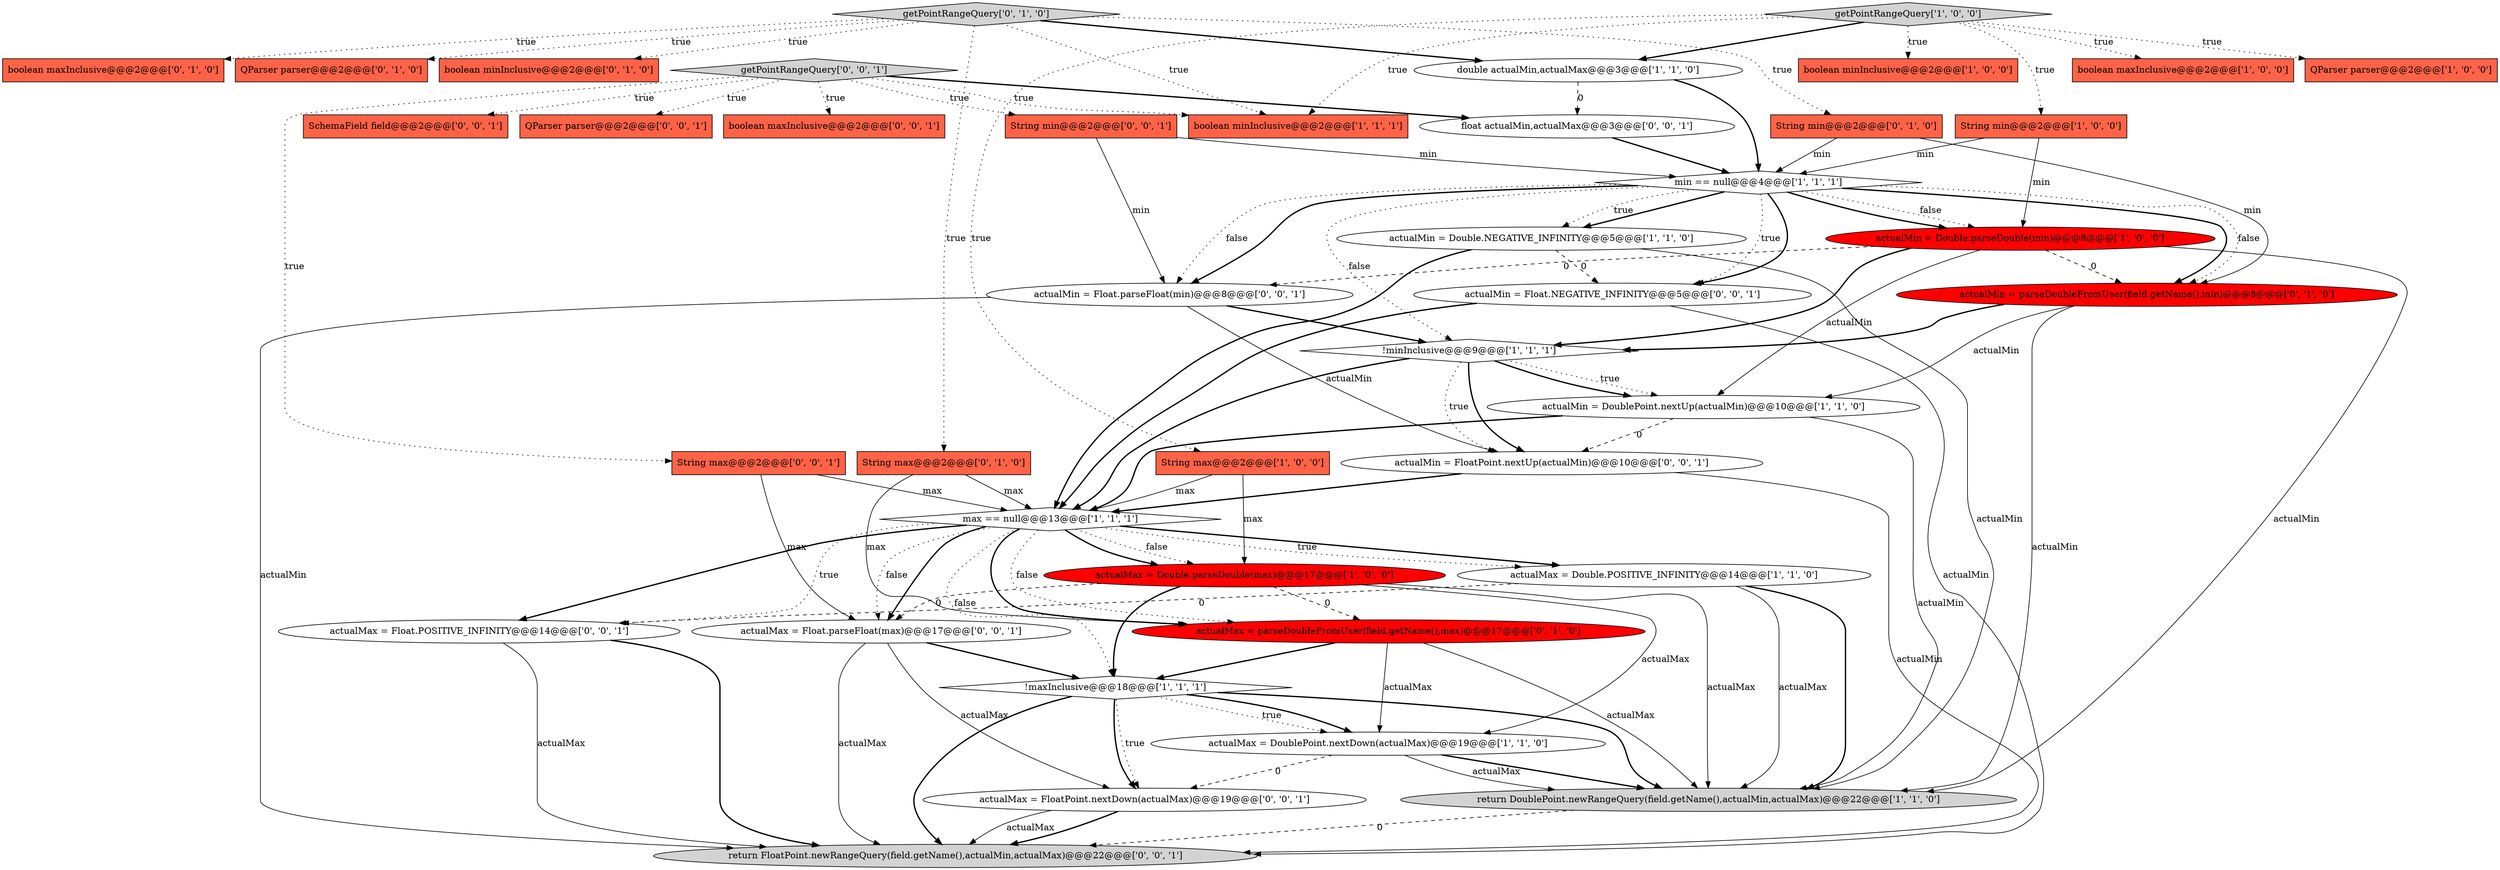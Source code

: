 digraph {
2 [style = filled, label = "return DoublePoint.newRangeQuery(field.getName(),actualMin,actualMax)@@@22@@@['1', '1', '0']", fillcolor = lightgray, shape = ellipse image = "AAA0AAABBB1BBB"];
36 [style = filled, label = "actualMin = Float.parseFloat(min)@@@8@@@['0', '0', '1']", fillcolor = white, shape = ellipse image = "AAA0AAABBB3BBB"];
5 [style = filled, label = "actualMax = Double.parseDouble(max)@@@17@@@['1', '0', '0']", fillcolor = red, shape = ellipse image = "AAA1AAABBB1BBB"];
7 [style = filled, label = "min == null@@@4@@@['1', '1', '1']", fillcolor = white, shape = diamond image = "AAA0AAABBB1BBB"];
19 [style = filled, label = "actualMin = parseDoubleFromUser(field.getName(),min)@@@8@@@['0', '1', '0']", fillcolor = red, shape = ellipse image = "AAA1AAABBB2BBB"];
40 [style = filled, label = "actualMin = FloatPoint.nextUp(actualMin)@@@10@@@['0', '0', '1']", fillcolor = white, shape = ellipse image = "AAA0AAABBB3BBB"];
32 [style = filled, label = "QParser parser@@@2@@@['0', '0', '1']", fillcolor = tomato, shape = box image = "AAA0AAABBB3BBB"];
25 [style = filled, label = "actualMax = parseDoubleFromUser(field.getName(),max)@@@17@@@['0', '1', '0']", fillcolor = red, shape = ellipse image = "AAA1AAABBB2BBB"];
34 [style = filled, label = "actualMin = Float.NEGATIVE_INFINITY@@@5@@@['0', '0', '1']", fillcolor = white, shape = ellipse image = "AAA0AAABBB3BBB"];
0 [style = filled, label = "boolean minInclusive@@@2@@@['1', '0', '0']", fillcolor = tomato, shape = box image = "AAA0AAABBB1BBB"];
4 [style = filled, label = "String max@@@2@@@['1', '0', '0']", fillcolor = tomato, shape = box image = "AAA0AAABBB1BBB"];
27 [style = filled, label = "boolean maxInclusive@@@2@@@['0', '0', '1']", fillcolor = tomato, shape = box image = "AAA0AAABBB3BBB"];
31 [style = filled, label = "SchemaField field@@@2@@@['0', '0', '1']", fillcolor = tomato, shape = box image = "AAA0AAABBB3BBB"];
1 [style = filled, label = "double actualMin,actualMax@@@3@@@['1', '1', '0']", fillcolor = white, shape = ellipse image = "AAA0AAABBB1BBB"];
6 [style = filled, label = "boolean maxInclusive@@@2@@@['1', '0', '0']", fillcolor = tomato, shape = box image = "AAA0AAABBB1BBB"];
21 [style = filled, label = "boolean maxInclusive@@@2@@@['0', '1', '0']", fillcolor = tomato, shape = box image = "AAA0AAABBB2BBB"];
3 [style = filled, label = "actualMin = DoublePoint.nextUp(actualMin)@@@10@@@['1', '1', '0']", fillcolor = white, shape = ellipse image = "AAA0AAABBB1BBB"];
23 [style = filled, label = "QParser parser@@@2@@@['0', '1', '0']", fillcolor = tomato, shape = box image = "AAA0AAABBB2BBB"];
26 [style = filled, label = "getPointRangeQuery['0', '1', '0']", fillcolor = lightgray, shape = diamond image = "AAA0AAABBB2BBB"];
20 [style = filled, label = "String max@@@2@@@['0', '1', '0']", fillcolor = tomato, shape = box image = "AAA0AAABBB2BBB"];
24 [style = filled, label = "boolean minInclusive@@@2@@@['0', '1', '0']", fillcolor = tomato, shape = box image = "AAA0AAABBB2BBB"];
17 [style = filled, label = "!minInclusive@@@9@@@['1', '1', '1']", fillcolor = white, shape = diamond image = "AAA0AAABBB1BBB"];
15 [style = filled, label = "String min@@@2@@@['1', '0', '0']", fillcolor = tomato, shape = box image = "AAA0AAABBB1BBB"];
35 [style = filled, label = "String max@@@2@@@['0', '0', '1']", fillcolor = tomato, shape = box image = "AAA0AAABBB3BBB"];
9 [style = filled, label = "max == null@@@13@@@['1', '1', '1']", fillcolor = white, shape = diamond image = "AAA0AAABBB1BBB"];
12 [style = filled, label = "QParser parser@@@2@@@['1', '0', '0']", fillcolor = tomato, shape = box image = "AAA0AAABBB1BBB"];
22 [style = filled, label = "String min@@@2@@@['0', '1', '0']", fillcolor = tomato, shape = box image = "AAA0AAABBB2BBB"];
38 [style = filled, label = "actualMax = Float.parseFloat(max)@@@17@@@['0', '0', '1']", fillcolor = white, shape = ellipse image = "AAA0AAABBB3BBB"];
33 [style = filled, label = "actualMax = FloatPoint.nextDown(actualMax)@@@19@@@['0', '0', '1']", fillcolor = white, shape = ellipse image = "AAA0AAABBB3BBB"];
29 [style = filled, label = "float actualMin,actualMax@@@3@@@['0', '0', '1']", fillcolor = white, shape = ellipse image = "AAA0AAABBB3BBB"];
8 [style = filled, label = "getPointRangeQuery['1', '0', '0']", fillcolor = lightgray, shape = diamond image = "AAA0AAABBB1BBB"];
10 [style = filled, label = "actualMax = DoublePoint.nextDown(actualMax)@@@19@@@['1', '1', '0']", fillcolor = white, shape = ellipse image = "AAA0AAABBB1BBB"];
16 [style = filled, label = "boolean minInclusive@@@2@@@['1', '1', '1']", fillcolor = tomato, shape = box image = "AAA0AAABBB1BBB"];
30 [style = filled, label = "String min@@@2@@@['0', '0', '1']", fillcolor = tomato, shape = box image = "AAA0AAABBB3BBB"];
28 [style = filled, label = "actualMax = Float.POSITIVE_INFINITY@@@14@@@['0', '0', '1']", fillcolor = white, shape = ellipse image = "AAA0AAABBB3BBB"];
39 [style = filled, label = "getPointRangeQuery['0', '0', '1']", fillcolor = lightgray, shape = diamond image = "AAA0AAABBB3BBB"];
13 [style = filled, label = "actualMin = Double.parseDouble(min)@@@8@@@['1', '0', '0']", fillcolor = red, shape = ellipse image = "AAA1AAABBB1BBB"];
18 [style = filled, label = "!maxInclusive@@@18@@@['1', '1', '1']", fillcolor = white, shape = diamond image = "AAA0AAABBB1BBB"];
14 [style = filled, label = "actualMin = Double.NEGATIVE_INFINITY@@@5@@@['1', '1', '0']", fillcolor = white, shape = ellipse image = "AAA0AAABBB1BBB"];
11 [style = filled, label = "actualMax = Double.POSITIVE_INFINITY@@@14@@@['1', '1', '0']", fillcolor = white, shape = ellipse image = "AAA0AAABBB1BBB"];
37 [style = filled, label = "return FloatPoint.newRangeQuery(field.getName(),actualMin,actualMax)@@@22@@@['0', '0', '1']", fillcolor = lightgray, shape = ellipse image = "AAA0AAABBB3BBB"];
34->9 [style = bold, label=""];
3->40 [style = dashed, label="0"];
9->11 [style = bold, label=""];
7->34 [style = dotted, label="true"];
17->9 [style = bold, label=""];
8->16 [style = dotted, label="true"];
20->9 [style = solid, label="max"];
5->25 [style = dashed, label="0"];
26->22 [style = dotted, label="true"];
8->4 [style = dotted, label="true"];
19->2 [style = solid, label="actualMin"];
7->14 [style = bold, label=""];
8->1 [style = bold, label=""];
13->17 [style = bold, label=""];
4->5 [style = solid, label="max"];
4->9 [style = solid, label="max"];
15->13 [style = solid, label="min"];
26->24 [style = dotted, label="true"];
5->10 [style = solid, label="actualMax"];
9->5 [style = bold, label=""];
9->18 [style = dotted, label="false"];
14->9 [style = bold, label=""];
8->0 [style = dotted, label="true"];
26->16 [style = dotted, label="true"];
36->17 [style = bold, label=""];
9->38 [style = bold, label=""];
9->28 [style = dotted, label="true"];
39->29 [style = bold, label=""];
39->35 [style = dotted, label="true"];
13->2 [style = solid, label="actualMin"];
22->7 [style = solid, label="min"];
28->37 [style = bold, label=""];
35->9 [style = solid, label="max"];
26->1 [style = bold, label=""];
7->17 [style = dotted, label="false"];
26->20 [style = dotted, label="true"];
26->23 [style = dotted, label="true"];
17->3 [style = dotted, label="true"];
15->7 [style = solid, label="min"];
28->37 [style = solid, label="actualMax"];
40->37 [style = solid, label="actualMin"];
38->18 [style = bold, label=""];
39->27 [style = dotted, label="true"];
8->12 [style = dotted, label="true"];
2->37 [style = dashed, label="0"];
22->19 [style = solid, label="min"];
5->38 [style = dashed, label="0"];
10->2 [style = bold, label=""];
7->13 [style = dotted, label="false"];
18->37 [style = bold, label=""];
7->36 [style = dotted, label="false"];
39->31 [style = dotted, label="true"];
13->3 [style = solid, label="actualMin"];
34->37 [style = solid, label="actualMin"];
18->33 [style = dotted, label="true"];
9->11 [style = dotted, label="true"];
18->33 [style = bold, label=""];
25->18 [style = bold, label=""];
3->2 [style = solid, label="actualMin"];
17->40 [style = bold, label=""];
8->15 [style = dotted, label="true"];
36->37 [style = solid, label="actualMin"];
40->9 [style = bold, label=""];
39->30 [style = dotted, label="true"];
5->18 [style = bold, label=""];
19->17 [style = bold, label=""];
35->38 [style = solid, label="max"];
1->7 [style = bold, label=""];
36->40 [style = solid, label="actualMin"];
18->10 [style = dotted, label="true"];
3->9 [style = bold, label=""];
9->28 [style = bold, label=""];
10->2 [style = solid, label="actualMax"];
8->6 [style = dotted, label="true"];
18->10 [style = bold, label=""];
17->3 [style = bold, label=""];
14->2 [style = solid, label="actualMin"];
33->37 [style = bold, label=""];
7->19 [style = bold, label=""];
38->33 [style = solid, label="actualMax"];
7->36 [style = bold, label=""];
7->13 [style = bold, label=""];
30->36 [style = solid, label="min"];
13->36 [style = dashed, label="0"];
14->34 [style = dashed, label="0"];
33->37 [style = solid, label="actualMax"];
1->29 [style = dashed, label="0"];
9->38 [style = dotted, label="false"];
10->33 [style = dashed, label="0"];
25->10 [style = solid, label="actualMax"];
39->16 [style = dotted, label="true"];
13->19 [style = dashed, label="0"];
18->2 [style = bold, label=""];
17->40 [style = dotted, label="true"];
20->25 [style = solid, label="max"];
11->2 [style = bold, label=""];
11->2 [style = solid, label="actualMax"];
38->37 [style = solid, label="actualMax"];
11->28 [style = dashed, label="0"];
25->2 [style = solid, label="actualMax"];
7->34 [style = bold, label=""];
39->32 [style = dotted, label="true"];
30->7 [style = solid, label="min"];
26->21 [style = dotted, label="true"];
9->25 [style = bold, label=""];
9->5 [style = dotted, label="false"];
29->7 [style = bold, label=""];
7->19 [style = dotted, label="false"];
19->3 [style = solid, label="actualMin"];
9->25 [style = dotted, label="false"];
5->2 [style = solid, label="actualMax"];
7->14 [style = dotted, label="true"];
}
